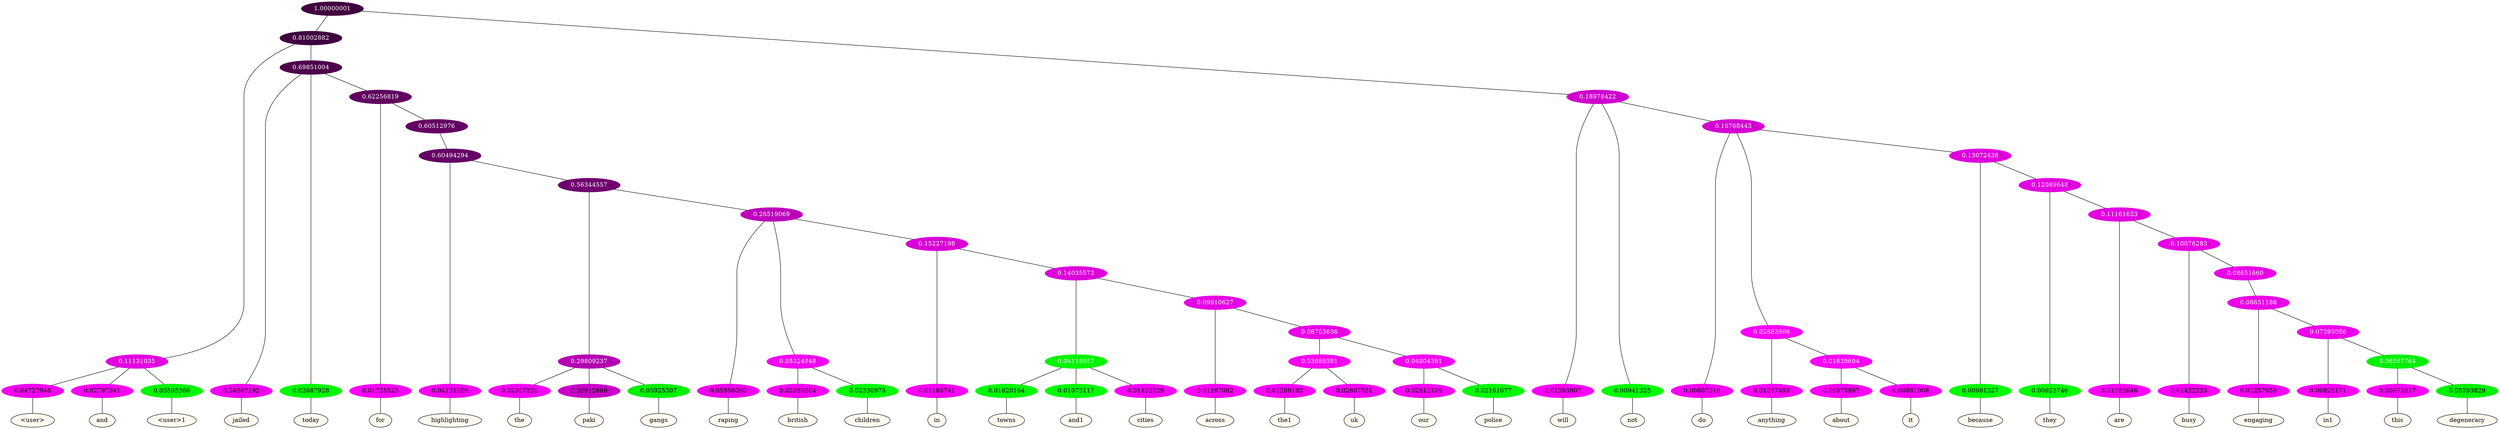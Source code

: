 graph {
	node [format=png height=0.15 nodesep=0.001 ordering=out overlap=prism overlap_scaling=0.01 ranksep=0.001 ratio=0.2 style=filled width=0.15]
	{
		rank=same
		a_w_8 [label="\<user\>" color=black fillcolor=floralwhite style="filled,solid"]
		a_w_9 [label=and color=black fillcolor=floralwhite style="filled,solid"]
		a_w_10 [label="\<user\>1" color=black fillcolor=floralwhite style="filled,solid"]
		a_w_11 [label=jailed color=black fillcolor=floralwhite style="filled,solid"]
		a_w_12 [label=today color=black fillcolor=floralwhite style="filled,solid"]
		a_w_17 [label=for color=black fillcolor=floralwhite style="filled,solid"]
		a_w_28 [label=highlighting color=black fillcolor=floralwhite style="filled,solid"]
		a_w_36 [label=the color=black fillcolor=floralwhite style="filled,solid"]
		a_w_37 [label=paki color=black fillcolor=floralwhite style="filled,solid"]
		a_w_38 [label=gangs color=black fillcolor=floralwhite style="filled,solid"]
		a_w_39 [label=raping color=black fillcolor=floralwhite style="filled,solid"]
		a_w_43 [label=british color=black fillcolor=floralwhite style="filled,solid"]
		a_w_44 [label=children color=black fillcolor=floralwhite style="filled,solid"]
		a_w_45 [label=in color=black fillcolor=floralwhite style="filled,solid"]
		a_w_53 [label=towns color=black fillcolor=floralwhite style="filled,solid"]
		a_w_54 [label=and1 color=black fillcolor=floralwhite style="filled,solid"]
		a_w_55 [label=cities color=black fillcolor=floralwhite style="filled,solid"]
		a_w_56 [label=across color=black fillcolor=floralwhite style="filled,solid"]
		a_w_62 [label=the1 color=black fillcolor=floralwhite style="filled,solid"]
		a_w_63 [label=uk color=black fillcolor=floralwhite style="filled,solid"]
		a_w_64 [label=our color=black fillcolor=floralwhite style="filled,solid"]
		a_w_65 [label=police color=black fillcolor=floralwhite style="filled,solid"]
		a_w_5 [label=will color=black fillcolor=floralwhite style="filled,solid"]
		a_w_6 [label=not color=black fillcolor=floralwhite style="filled,solid"]
		a_w_14 [label=do color=black fillcolor=floralwhite style="filled,solid"]
		a_w_19 [label=anything color=black fillcolor=floralwhite style="filled,solid"]
		a_w_24 [label=about color=black fillcolor=floralwhite style="filled,solid"]
		a_w_25 [label=it color=black fillcolor=floralwhite style="filled,solid"]
		a_w_21 [label=because color=black fillcolor=floralwhite style="filled,solid"]
		a_w_26 [label=they color=black fillcolor=floralwhite style="filled,solid"]
		a_w_30 [label=are color=black fillcolor=floralwhite style="filled,solid"]
		a_w_34 [label=busy color=black fillcolor=floralwhite style="filled,solid"]
		a_w_47 [label=engaging color=black fillcolor=floralwhite style="filled,solid"]
		a_w_51 [label=in1 color=black fillcolor=floralwhite style="filled,solid"]
		a_w_58 [label=this color=black fillcolor=floralwhite style="filled,solid"]
		a_w_59 [label=degeneracy color=black fillcolor=floralwhite style="filled,solid"]
	}
	a_n_8 -- a_w_8
	a_n_9 -- a_w_9
	a_n_10 -- a_w_10
	a_n_11 -- a_w_11
	a_n_12 -- a_w_12
	a_n_17 -- a_w_17
	a_n_28 -- a_w_28
	a_n_36 -- a_w_36
	a_n_37 -- a_w_37
	a_n_38 -- a_w_38
	a_n_39 -- a_w_39
	a_n_43 -- a_w_43
	a_n_44 -- a_w_44
	a_n_45 -- a_w_45
	a_n_53 -- a_w_53
	a_n_54 -- a_w_54
	a_n_55 -- a_w_55
	a_n_56 -- a_w_56
	a_n_62 -- a_w_62
	a_n_63 -- a_w_63
	a_n_64 -- a_w_64
	a_n_65 -- a_w_65
	a_n_5 -- a_w_5
	a_n_6 -- a_w_6
	a_n_14 -- a_w_14
	a_n_19 -- a_w_19
	a_n_24 -- a_w_24
	a_n_25 -- a_w_25
	a_n_21 -- a_w_21
	a_n_26 -- a_w_26
	a_n_30 -- a_w_30
	a_n_34 -- a_w_34
	a_n_47 -- a_w_47
	a_n_51 -- a_w_51
	a_n_58 -- a_w_58
	a_n_59 -- a_w_59
	{
		rank=same
		a_n_8 [label=0.04727946 color="0.835 1.000 0.953" fontcolor=black]
		a_n_9 [label=0.02797941 color="0.835 1.000 0.972" fontcolor=black]
		a_n_10 [label=0.03595366 color="0.334 1.000 0.964" fontcolor=black]
		a_n_11 [label=0.04887192 color="0.835 1.000 0.951" fontcolor=black]
		a_n_12 [label=0.02687928 color="0.334 1.000 0.973" fontcolor=black]
		a_n_17 [label=0.01725525 color="0.835 1.000 0.983" fontcolor=black]
		a_n_28 [label=0.04131056 color="0.835 1.000 0.959" fontcolor=black]
		a_n_36 [label=0.02957521 color="0.835 1.000 0.970" fontcolor=black]
		a_n_37 [label=0.20912669 color="0.835 1.000 0.791" fontcolor=black]
		a_n_38 [label=0.05925307 color="0.334 1.000 0.941" fontcolor=black]
		a_n_39 [label=0.05956060 color="0.835 1.000 0.940" fontcolor=black]
		a_n_43 [label=0.02983604 color="0.835 1.000 0.970" fontcolor=black]
		a_n_44 [label=0.02330975 color="0.334 1.000 0.977" fontcolor=black]
		a_n_45 [label=0.01185741 color="0.835 1.000 0.988" fontcolor=black]
		a_n_53 [label=0.01620164 color="0.334 1.000 0.984" fontcolor=black]
		a_n_54 [label=0.01073117 color="0.334 1.000 0.989" fontcolor=black]
		a_n_55 [label=0.01422529 color="0.835 1.000 0.986" fontcolor=black]
		a_n_56 [label=0.01197082 color="0.835 1.000 0.988" fontcolor=black]
		a_n_62 [label=0.01269183 color="0.835 1.000 0.987" fontcolor=black]
		a_n_63 [label=0.02607551 color="0.835 1.000 0.974" fontcolor=black]
		a_n_64 [label=0.02610109 color="0.835 1.000 0.974" fontcolor=black]
		a_n_65 [label=0.02191077 color="0.334 1.000 0.978" fontcolor=black]
		a_n_5 [label=0.01263807 color="0.835 1.000 0.987" fontcolor=black]
		a_n_6 [label=0.00941325 color="0.334 1.000 0.991" fontcolor=black]
		a_n_14 [label=0.00807016 color="0.835 1.000 0.992" fontcolor=black]
		a_n_19 [label=0.01037493 color="0.835 1.000 0.990" fontcolor=black]
		a_n_24 [label=0.00973997 color="0.835 1.000 0.990" fontcolor=black]
		a_n_25 [label=0.00861008 color="0.835 1.000 0.991" fontcolor=black]
		a_n_21 [label=0.00981327 color="0.334 1.000 0.990" fontcolor=black]
		a_n_26 [label=0.00925746 color="0.334 1.000 0.991" fontcolor=black]
		a_n_30 [label=0.01082646 color="0.835 1.000 0.989" fontcolor=black]
		a_n_34 [label=0.01422233 color="0.835 1.000 0.986" fontcolor=black]
		a_n_47 [label=0.01257659 color="0.835 1.000 0.987" fontcolor=black]
		a_n_51 [label=0.00825171 color="0.835 1.000 0.992" fontcolor=black]
		a_n_58 [label=0.00972817 color="0.835 1.000 0.990" fontcolor=black]
		a_n_59 [label=0.05593829 color="0.334 1.000 0.944" fontcolor=black]
	}
	a_n_0 [label=1.00000001 color="0.835 1.000 0.250" fontcolor=grey99]
	a_n_1 [label=0.81002882 color="0.835 1.000 0.250" fontcolor=grey99]
	a_n_0 -- a_n_1
	a_n_2 [label=0.18978422 color="0.835 1.000 0.810" fontcolor=grey99]
	a_n_0 -- a_n_2
	a_n_3 [label=0.11131035 color="0.835 1.000 0.889" fontcolor=grey99]
	a_n_1 -- a_n_3
	a_n_4 [label=0.69851004 color="0.835 1.000 0.301" fontcolor=grey99]
	a_n_1 -- a_n_4
	a_n_2 -- a_n_5
	a_n_2 -- a_n_6
	a_n_7 [label=0.16768443 color="0.835 1.000 0.832" fontcolor=grey99]
	a_n_2 -- a_n_7
	a_n_3 -- a_n_8
	a_n_3 -- a_n_9
	a_n_3 -- a_n_10
	a_n_4 -- a_n_11
	a_n_4 -- a_n_12
	a_n_13 [label=0.62256819 color="0.835 1.000 0.377" fontcolor=grey99]
	a_n_4 -- a_n_13
	a_n_7 -- a_n_14
	a_n_15 [label=0.02883806 color="0.835 1.000 0.971" fontcolor=grey99]
	a_n_7 -- a_n_15
	a_n_16 [label=0.13072438 color="0.835 1.000 0.869" fontcolor=grey99]
	a_n_7 -- a_n_16
	a_n_13 -- a_n_17
	a_n_18 [label=0.60512976 color="0.835 1.000 0.395" fontcolor=grey99]
	a_n_13 -- a_n_18
	a_n_15 -- a_n_19
	a_n_20 [label=0.01839694 color="0.835 1.000 0.982" fontcolor=grey99]
	a_n_15 -- a_n_20
	a_n_16 -- a_n_21
	a_n_22 [label=0.12089648 color="0.835 1.000 0.879" fontcolor=grey99]
	a_n_16 -- a_n_22
	a_n_23 [label=0.60494294 color="0.835 1.000 0.395" fontcolor=grey99]
	a_n_18 -- a_n_23
	a_n_20 -- a_n_24
	a_n_20 -- a_n_25
	a_n_22 -- a_n_26
	a_n_27 [label=0.11161633 color="0.835 1.000 0.888" fontcolor=grey99]
	a_n_22 -- a_n_27
	a_n_23 -- a_n_28
	a_n_29 [label=0.56344557 color="0.835 1.000 0.437" fontcolor=grey99]
	a_n_23 -- a_n_29
	a_n_27 -- a_n_30
	a_n_31 [label=0.10076283 color="0.835 1.000 0.899" fontcolor=grey99]
	a_n_27 -- a_n_31
	a_n_32 [label=0.29809237 color="0.835 1.000 0.702" fontcolor=grey99]
	a_n_29 -- a_n_32
	a_n_33 [label=0.26519069 color="0.835 1.000 0.735" fontcolor=grey99]
	a_n_29 -- a_n_33
	a_n_31 -- a_n_34
	a_n_35 [label=0.08651660 color="0.835 1.000 0.913" fontcolor=grey99]
	a_n_31 -- a_n_35
	a_n_32 -- a_n_36
	a_n_32 -- a_n_37
	a_n_32 -- a_n_38
	a_n_33 -- a_n_39
	a_n_40 [label=0.05324848 color="0.835 1.000 0.947" fontcolor=grey99]
	a_n_33 -- a_n_40
	a_n_41 [label=0.15227198 color="0.835 1.000 0.848" fontcolor=grey99]
	a_n_33 -- a_n_41
	a_n_42 [label=0.08651188 color="0.835 1.000 0.913" fontcolor=grey99]
	a_n_35 -- a_n_42
	a_n_40 -- a_n_43
	a_n_40 -- a_n_44
	a_n_41 -- a_n_45
	a_n_46 [label=0.14035573 color="0.835 1.000 0.860" fontcolor=grey99]
	a_n_41 -- a_n_46
	a_n_42 -- a_n_47
	a_n_48 [label=0.07393056 color="0.835 1.000 0.926" fontcolor=grey99]
	a_n_42 -- a_n_48
	a_n_49 [label=0.04118857 color="0.334 1.000 0.959" fontcolor=grey99]
	a_n_46 -- a_n_49
	a_n_50 [label=0.09910627 color="0.835 1.000 0.901" fontcolor=grey99]
	a_n_46 -- a_n_50
	a_n_48 -- a_n_51
	a_n_52 [label=0.06567764 color="0.334 1.000 0.934" fontcolor=grey99]
	a_n_48 -- a_n_52
	a_n_49 -- a_n_53
	a_n_49 -- a_n_54
	a_n_49 -- a_n_55
	a_n_50 -- a_n_56
	a_n_57 [label=0.08703636 color="0.835 1.000 0.913" fontcolor=grey99]
	a_n_50 -- a_n_57
	a_n_52 -- a_n_58
	a_n_52 -- a_n_59
	a_n_60 [label=0.03888591 color="0.835 1.000 0.961" fontcolor=grey99]
	a_n_57 -- a_n_60
	a_n_61 [label=0.04804381 color="0.835 1.000 0.952" fontcolor=grey99]
	a_n_57 -- a_n_61
	a_n_60 -- a_n_62
	a_n_60 -- a_n_63
	a_n_61 -- a_n_64
	a_n_61 -- a_n_65
}
